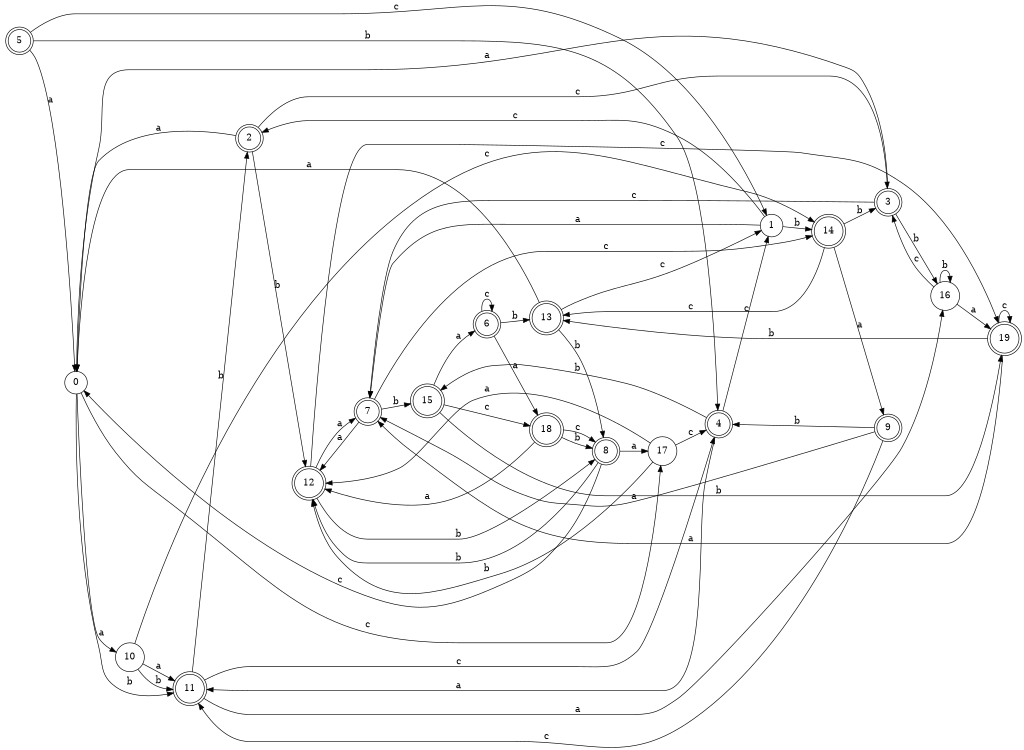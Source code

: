 digraph n16_6 {
__start0 [label="" shape="none"];

rankdir=LR;
size="8,5";

s0 [style="filled", color="black", fillcolor="white" shape="circle", label="0"];
s1 [style="filled", color="black", fillcolor="white" shape="circle", label="1"];
s2 [style="rounded,filled", color="black", fillcolor="white" shape="doublecircle", label="2"];
s3 [style="rounded,filled", color="black", fillcolor="white" shape="doublecircle", label="3"];
s4 [style="rounded,filled", color="black", fillcolor="white" shape="doublecircle", label="4"];
s5 [style="rounded,filled", color="black", fillcolor="white" shape="doublecircle", label="5"];
s6 [style="rounded,filled", color="black", fillcolor="white" shape="doublecircle", label="6"];
s7 [style="rounded,filled", color="black", fillcolor="white" shape="doublecircle", label="7"];
s8 [style="rounded,filled", color="black", fillcolor="white" shape="doublecircle", label="8"];
s9 [style="rounded,filled", color="black", fillcolor="white" shape="doublecircle", label="9"];
s10 [style="filled", color="black", fillcolor="white" shape="circle", label="10"];
s11 [style="rounded,filled", color="black", fillcolor="white" shape="doublecircle", label="11"];
s12 [style="rounded,filled", color="black", fillcolor="white" shape="doublecircle", label="12"];
s13 [style="rounded,filled", color="black", fillcolor="white" shape="doublecircle", label="13"];
s14 [style="rounded,filled", color="black", fillcolor="white" shape="doublecircle", label="14"];
s15 [style="rounded,filled", color="black", fillcolor="white" shape="doublecircle", label="15"];
s16 [style="filled", color="black", fillcolor="white" shape="circle", label="16"];
s17 [style="filled", color="black", fillcolor="white" shape="circle", label="17"];
s18 [style="rounded,filled", color="black", fillcolor="white" shape="doublecircle", label="18"];
s19 [style="rounded,filled", color="black", fillcolor="white" shape="doublecircle", label="19"];
s0 -> s10 [label="a"];
s0 -> s11 [label="b"];
s0 -> s17 [label="c"];
s1 -> s7 [label="a"];
s1 -> s14 [label="b"];
s1 -> s2 [label="c"];
s2 -> s0 [label="a"];
s2 -> s12 [label="b"];
s2 -> s3 [label="c"];
s3 -> s0 [label="a"];
s3 -> s16 [label="b"];
s3 -> s7 [label="c"];
s4 -> s11 [label="a"];
s4 -> s15 [label="b"];
s4 -> s1 [label="c"];
s5 -> s0 [label="a"];
s5 -> s4 [label="b"];
s5 -> s1 [label="c"];
s6 -> s18 [label="a"];
s6 -> s13 [label="b"];
s6 -> s6 [label="c"];
s7 -> s12 [label="a"];
s7 -> s15 [label="b"];
s7 -> s14 [label="c"];
s8 -> s17 [label="a"];
s8 -> s12 [label="b"];
s8 -> s0 [label="c"];
s9 -> s7 [label="a"];
s9 -> s4 [label="b"];
s9 -> s11 [label="c"];
s10 -> s11 [label="a"];
s10 -> s11 [label="b"];
s10 -> s14 [label="c"];
s11 -> s16 [label="a"];
s11 -> s2 [label="b"];
s11 -> s4 [label="c"];
s12 -> s7 [label="a"];
s12 -> s8 [label="b"];
s12 -> s19 [label="c"];
s13 -> s0 [label="a"];
s13 -> s8 [label="b"];
s13 -> s1 [label="c"];
s14 -> s9 [label="a"];
s14 -> s3 [label="b"];
s14 -> s13 [label="c"];
s15 -> s6 [label="a"];
s15 -> s19 [label="b"];
s15 -> s18 [label="c"];
s16 -> s19 [label="a"];
s16 -> s16 [label="b"];
s16 -> s3 [label="c"];
s17 -> s12 [label="a"];
s17 -> s12 [label="b"];
s17 -> s4 [label="c"];
s18 -> s12 [label="a"];
s18 -> s8 [label="b"];
s18 -> s8 [label="c"];
s19 -> s7 [label="a"];
s19 -> s13 [label="b"];
s19 -> s19 [label="c"];

}